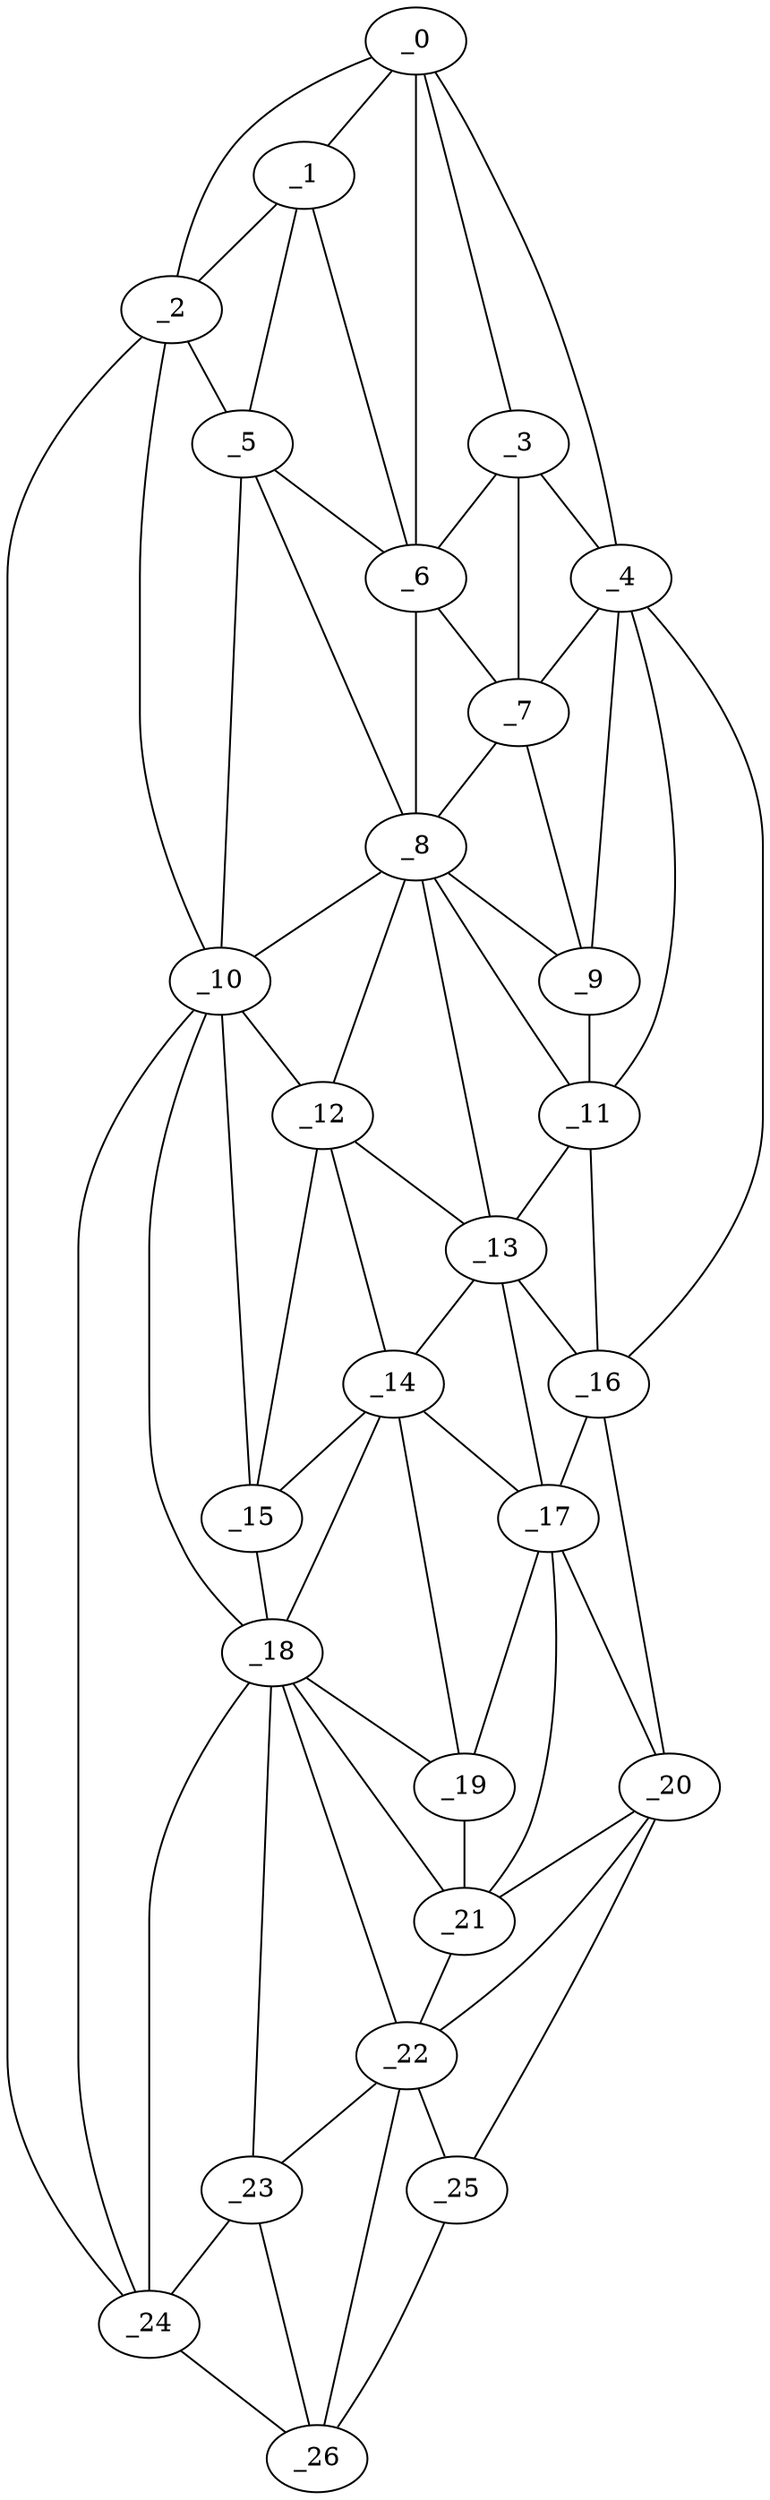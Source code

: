 graph "obj100__195.gxl" {
	_0	 [x=6,
		y=47];
	_1	 [x=8,
		y=68];
	_0 -- _1	 [valence=2];
	_2	 [x=8,
		y=79];
	_0 -- _2	 [valence=1];
	_3	 [x=13,
		y=41];
	_0 -- _3	 [valence=1];
	_4	 [x=18,
		y=32];
	_0 -- _4	 [valence=1];
	_6	 [x=19,
		y=62];
	_0 -- _6	 [valence=1];
	_1 -- _2	 [valence=2];
	_5	 [x=18,
		y=70];
	_1 -- _5	 [valence=2];
	_1 -- _6	 [valence=2];
	_2 -- _5	 [valence=2];
	_10	 [x=39,
		y=81];
	_2 -- _10	 [valence=2];
	_24	 [x=119,
		y=95];
	_2 -- _24	 [valence=1];
	_3 -- _4	 [valence=2];
	_3 -- _6	 [valence=2];
	_7	 [x=27,
		y=41];
	_3 -- _7	 [valence=1];
	_4 -- _7	 [valence=1];
	_9	 [x=35,
		y=41];
	_4 -- _9	 [valence=2];
	_11	 [x=42,
		y=41];
	_4 -- _11	 [valence=2];
	_16	 [x=64,
		y=37];
	_4 -- _16	 [valence=1];
	_5 -- _6	 [valence=1];
	_8	 [x=33,
		y=60];
	_5 -- _8	 [valence=2];
	_5 -- _10	 [valence=2];
	_6 -- _7	 [valence=2];
	_6 -- _8	 [valence=2];
	_7 -- _8	 [valence=1];
	_7 -- _9	 [valence=2];
	_8 -- _9	 [valence=2];
	_8 -- _10	 [valence=2];
	_8 -- _11	 [valence=2];
	_12	 [x=46,
		y=71];
	_8 -- _12	 [valence=1];
	_13	 [x=53,
		y=54];
	_8 -- _13	 [valence=2];
	_9 -- _11	 [valence=2];
	_10 -- _12	 [valence=2];
	_15	 [x=60,
		y=67];
	_10 -- _15	 [valence=1];
	_18	 [x=75,
		y=69];
	_10 -- _18	 [valence=2];
	_10 -- _24	 [valence=2];
	_11 -- _13	 [valence=2];
	_11 -- _16	 [valence=1];
	_12 -- _13	 [valence=1];
	_14	 [x=60,
		y=61];
	_12 -- _14	 [valence=2];
	_12 -- _15	 [valence=1];
	_13 -- _14	 [valence=2];
	_13 -- _16	 [valence=2];
	_17	 [x=73,
		y=47];
	_13 -- _17	 [valence=1];
	_14 -- _15	 [valence=2];
	_14 -- _17	 [valence=2];
	_14 -- _18	 [valence=2];
	_19	 [x=77,
		y=63];
	_14 -- _19	 [valence=2];
	_15 -- _18	 [valence=2];
	_16 -- _17	 [valence=1];
	_20	 [x=87,
		y=49];
	_16 -- _20	 [valence=1];
	_17 -- _19	 [valence=1];
	_17 -- _20	 [valence=1];
	_21	 [x=87,
		y=57];
	_17 -- _21	 [valence=2];
	_18 -- _19	 [valence=2];
	_18 -- _21	 [valence=2];
	_22	 [x=110,
		y=74];
	_18 -- _22	 [valence=2];
	_23	 [x=112,
		y=82];
	_18 -- _23	 [valence=2];
	_18 -- _24	 [valence=2];
	_19 -- _21	 [valence=1];
	_20 -- _21	 [valence=2];
	_20 -- _22	 [valence=1];
	_25	 [x=121,
		y=73];
	_20 -- _25	 [valence=1];
	_21 -- _22	 [valence=2];
	_22 -- _23	 [valence=1];
	_22 -- _25	 [valence=2];
	_26	 [x=121,
		y=79];
	_22 -- _26	 [valence=2];
	_23 -- _24	 [valence=1];
	_23 -- _26	 [valence=2];
	_24 -- _26	 [valence=1];
	_25 -- _26	 [valence=1];
}
